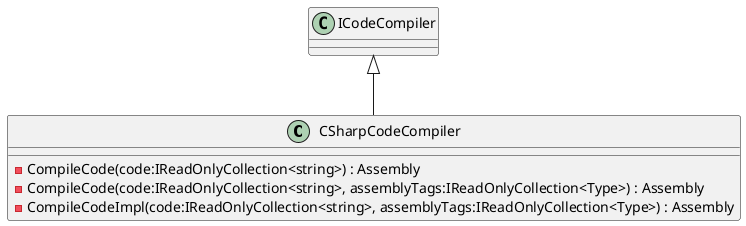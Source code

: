 @startuml
class CSharpCodeCompiler {
    - CompileCode(code:IReadOnlyCollection<string>) : Assembly
    - CompileCode(code:IReadOnlyCollection<string>, assemblyTags:IReadOnlyCollection<Type>) : Assembly
    - CompileCodeImpl(code:IReadOnlyCollection<string>, assemblyTags:IReadOnlyCollection<Type>) : Assembly
}
ICodeCompiler <|-- CSharpCodeCompiler
@enduml

